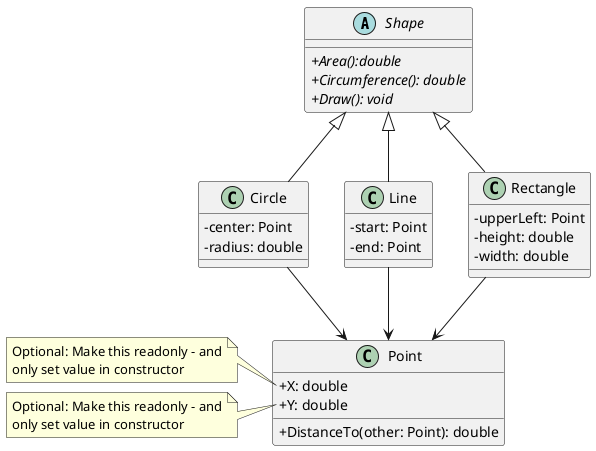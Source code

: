 @startuml

skinparam classAttributeIconSize 0

Shape <|-- Circle
Shape <|-- Line
Shape <|-- Rectangle
Circle --> Point
Line --> Point
Rectangle --> Point

abstract class Shape {
  +{abstract} Area():double
  +{abstract} Circumference(): double
  +{abstract} Draw(): void
}

class Circle {
  -center: Point
  -radius: double 
}

class Line {
  -start: Point
  -end: Point
}

class Rectangle {
  -upperLeft: Point
  -height: double
  -width: double
}

class Point {
  +X: double
  +Y: double

  +DistanceTo(other: Point): double
}

note left of Point::X
  Optional: Make this readonly - and
  only set value in constructor
end note
note left of Point::Y
  Optional: Make this readonly - and
  only set value in constructor
end note


@enduml